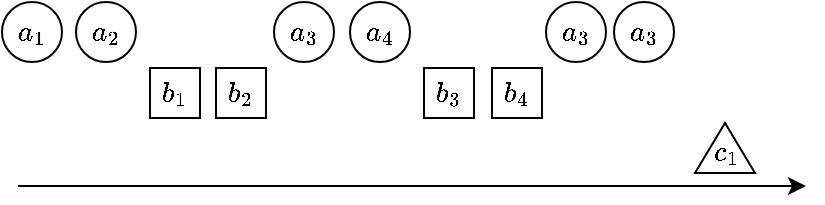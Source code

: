 <mxfile version="25.0.3">
  <diagram name="第 1 页" id="WhX8iI7K3yTWGit2KX0n">
    <mxGraphModel dx="1064" dy="587" grid="0" gridSize="10" guides="1" tooltips="1" connect="1" arrows="1" fold="1" page="0" pageScale="1" pageWidth="1200" pageHeight="1920" math="1" shadow="0">
      <root>
        <mxCell id="0" />
        <mxCell id="1" parent="0" />
        <mxCell id="RAYngRUUD1xXs5mZ_DVb-1" value="`a_1`" style="ellipse;whiteSpace=wrap;html=1;aspect=fixed;" vertex="1" parent="1">
          <mxGeometry x="39" y="335" width="30" height="30" as="geometry" />
        </mxCell>
        <mxCell id="RAYngRUUD1xXs5mZ_DVb-4" value="`a_2`" style="ellipse;whiteSpace=wrap;html=1;aspect=fixed;" vertex="1" parent="1">
          <mxGeometry x="76" y="335" width="30" height="30" as="geometry" />
        </mxCell>
        <mxCell id="RAYngRUUD1xXs5mZ_DVb-5" value="`a_3`" style="ellipse;whiteSpace=wrap;html=1;aspect=fixed;" vertex="1" parent="1">
          <mxGeometry x="175" y="335" width="30" height="30" as="geometry" />
        </mxCell>
        <mxCell id="RAYngRUUD1xXs5mZ_DVb-6" value="`a_4`" style="ellipse;whiteSpace=wrap;html=1;aspect=fixed;" vertex="1" parent="1">
          <mxGeometry x="213" y="335" width="30" height="30" as="geometry" />
        </mxCell>
        <mxCell id="RAYngRUUD1xXs5mZ_DVb-8" value="" style="endArrow=classic;html=1;rounded=0;" edge="1" parent="1">
          <mxGeometry width="50" height="50" relative="1" as="geometry">
            <mxPoint x="47" y="427" as="sourcePoint" />
            <mxPoint x="441" y="427" as="targetPoint" />
          </mxGeometry>
        </mxCell>
        <mxCell id="RAYngRUUD1xXs5mZ_DVb-12" value="`a_3`" style="ellipse;whiteSpace=wrap;html=1;aspect=fixed;" vertex="1" parent="1">
          <mxGeometry x="311" y="335" width="30" height="30" as="geometry" />
        </mxCell>
        <mxCell id="RAYngRUUD1xXs5mZ_DVb-16" value="`b_1`" style="whiteSpace=wrap;html=1;aspect=fixed;" vertex="1" parent="1">
          <mxGeometry x="113" y="368" width="25" height="25" as="geometry" />
        </mxCell>
        <mxCell id="RAYngRUUD1xXs5mZ_DVb-17" value="`b_2`" style="whiteSpace=wrap;html=1;aspect=fixed;" vertex="1" parent="1">
          <mxGeometry x="146" y="368" width="25" height="25" as="geometry" />
        </mxCell>
        <mxCell id="RAYngRUUD1xXs5mZ_DVb-19" value="`b_3`" style="whiteSpace=wrap;html=1;aspect=fixed;" vertex="1" parent="1">
          <mxGeometry x="250" y="368" width="25" height="25" as="geometry" />
        </mxCell>
        <mxCell id="RAYngRUUD1xXs5mZ_DVb-20" value="`b_4`" style="whiteSpace=wrap;html=1;aspect=fixed;" vertex="1" parent="1">
          <mxGeometry x="284" y="368" width="25" height="25" as="geometry" />
        </mxCell>
        <mxCell id="RAYngRUUD1xXs5mZ_DVb-21" value="`a_3`" style="ellipse;whiteSpace=wrap;html=1;aspect=fixed;" vertex="1" parent="1">
          <mxGeometry x="345" y="335" width="30" height="30" as="geometry" />
        </mxCell>
        <mxCell id="RAYngRUUD1xXs5mZ_DVb-22" value="" style="triangle;whiteSpace=wrap;html=1;rotation=-90;" vertex="1" parent="1">
          <mxGeometry x="388" y="393" width="25" height="30" as="geometry" />
        </mxCell>
        <mxCell id="RAYngRUUD1xXs5mZ_DVb-24" value="`c_1`" style="text;html=1;align=center;verticalAlign=middle;resizable=0;points=[];autosize=1;strokeColor=none;fillColor=none;" vertex="1" parent="1">
          <mxGeometry x="378" y="397" width="45" height="26" as="geometry" />
        </mxCell>
      </root>
    </mxGraphModel>
  </diagram>
</mxfile>
